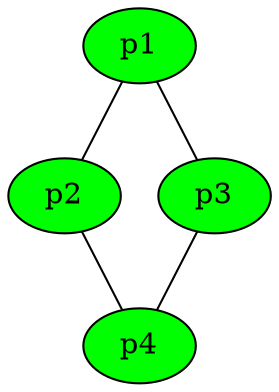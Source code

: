 graph G {
/*
    7. part of the example
    all processes received their secondary markers on all channels and are finished
*/
    p1 [fillcolor="green", style="filled"];
    p2 [fillcolor="green", style="filled"];
    p3 [fillcolor="green", style="filled"];
    p4 [fillcolor="green", style="filled"];
    p1 -- p2 
    p1 -- p3
    p2 -- p4
    p3 -- p4 
}
